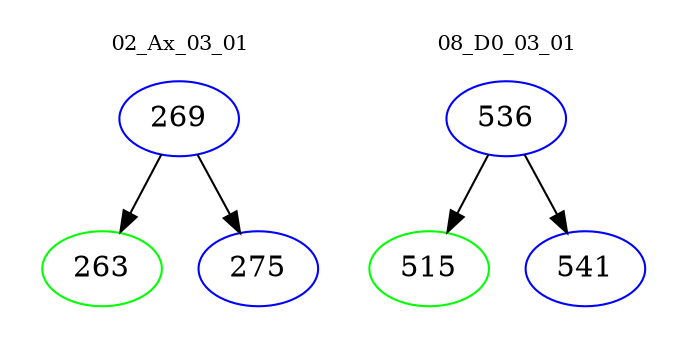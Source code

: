 digraph{
subgraph cluster_0 {
color = white
label = "02_Ax_03_01";
fontsize=10;
T0_269 [label="269", color="blue"]
T0_269 -> T0_263 [color="black"]
T0_263 [label="263", color="green"]
T0_269 -> T0_275 [color="black"]
T0_275 [label="275", color="blue"]
}
subgraph cluster_1 {
color = white
label = "08_D0_03_01";
fontsize=10;
T1_536 [label="536", color="blue"]
T1_536 -> T1_515 [color="black"]
T1_515 [label="515", color="green"]
T1_536 -> T1_541 [color="black"]
T1_541 [label="541", color="blue"]
}
}
